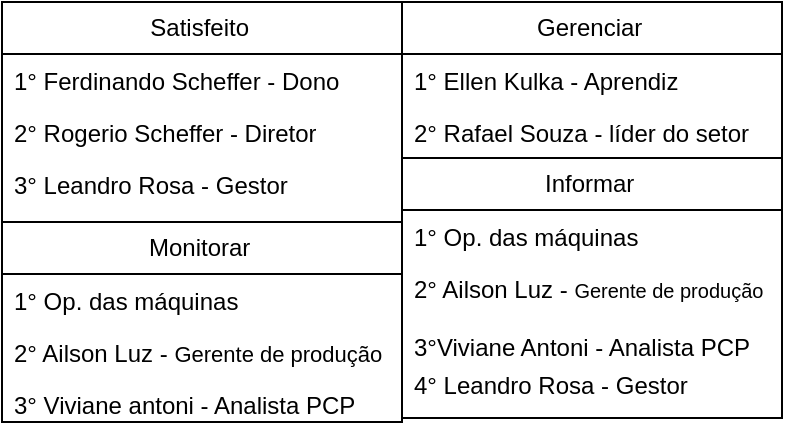 <mxfile version="23.1.5" type="github">
  <diagram name="Página-1" id="4VICdA9OEUO9jNEx8xjW">
    <mxGraphModel dx="956" dy="527" grid="1" gridSize="10" guides="1" tooltips="1" connect="1" arrows="1" fold="1" page="1" pageScale="1" pageWidth="827" pageHeight="1169" math="0" shadow="0">
      <root>
        <mxCell id="0" />
        <mxCell id="1" parent="0" />
        <mxCell id="TS-iA7SKgb6yTGz_fqgG-49" value="Satisfeito&amp;nbsp;" style="swimlane;fontStyle=0;childLayout=stackLayout;horizontal=1;startSize=26;fillColor=none;horizontalStack=0;resizeParent=1;resizeParentMax=0;resizeLast=0;collapsible=1;marginBottom=0;html=1;" vertex="1" parent="1">
          <mxGeometry x="50" y="30" width="200" height="110" as="geometry">
            <mxRectangle x="50" y="30" width="90" height="30" as="alternateBounds" />
          </mxGeometry>
        </mxCell>
        <mxCell id="TS-iA7SKgb6yTGz_fqgG-50" value="1° Ferdinando Scheffer - Dono" style="text;strokeColor=none;fillColor=none;align=left;verticalAlign=top;spacingLeft=4;spacingRight=4;overflow=hidden;rotatable=0;points=[[0,0.5],[1,0.5]];portConstraint=eastwest;whiteSpace=wrap;html=1;" vertex="1" parent="TS-iA7SKgb6yTGz_fqgG-49">
          <mxGeometry y="26" width="200" height="26" as="geometry" />
        </mxCell>
        <mxCell id="TS-iA7SKgb6yTGz_fqgG-51" value="2° Rogerio Scheffer - Diretor" style="text;strokeColor=none;fillColor=none;align=left;verticalAlign=top;spacingLeft=4;spacingRight=4;overflow=hidden;rotatable=0;points=[[0,0.5],[1,0.5]];portConstraint=eastwest;whiteSpace=wrap;html=1;" vertex="1" parent="TS-iA7SKgb6yTGz_fqgG-49">
          <mxGeometry y="52" width="200" height="26" as="geometry" />
        </mxCell>
        <mxCell id="TS-iA7SKgb6yTGz_fqgG-52" value="3° Leandro Rosa - Gestor&amp;nbsp;&amp;nbsp;" style="text;strokeColor=none;fillColor=none;align=left;verticalAlign=top;spacingLeft=4;spacingRight=4;overflow=hidden;rotatable=0;points=[[0,0.5],[1,0.5]];portConstraint=eastwest;whiteSpace=wrap;html=1;" vertex="1" parent="TS-iA7SKgb6yTGz_fqgG-49">
          <mxGeometry y="78" width="200" height="32" as="geometry" />
        </mxCell>
        <mxCell id="TS-iA7SKgb6yTGz_fqgG-53" value="Gerenciar&amp;nbsp;" style="swimlane;fontStyle=0;childLayout=stackLayout;horizontal=1;startSize=26;fillColor=none;horizontalStack=0;resizeParent=1;resizeParentMax=0;resizeLast=0;collapsible=1;marginBottom=0;html=1;" vertex="1" parent="1">
          <mxGeometry x="250" y="30" width="190" height="78" as="geometry" />
        </mxCell>
        <mxCell id="TS-iA7SKgb6yTGz_fqgG-54" value="1° Ellen Kulka - Aprendiz&amp;nbsp;" style="text;strokeColor=none;fillColor=none;align=left;verticalAlign=top;spacingLeft=4;spacingRight=4;overflow=hidden;rotatable=0;points=[[0,0.5],[1,0.5]];portConstraint=eastwest;whiteSpace=wrap;html=1;" vertex="1" parent="TS-iA7SKgb6yTGz_fqgG-53">
          <mxGeometry y="26" width="190" height="26" as="geometry" />
        </mxCell>
        <mxCell id="TS-iA7SKgb6yTGz_fqgG-55" value="2° Rafael Souza - líder do setor&amp;nbsp;&amp;nbsp;" style="text;strokeColor=none;fillColor=none;align=left;verticalAlign=top;spacingLeft=4;spacingRight=4;overflow=hidden;rotatable=0;points=[[0,0.5],[1,0.5]];portConstraint=eastwest;whiteSpace=wrap;html=1;" vertex="1" parent="TS-iA7SKgb6yTGz_fqgG-53">
          <mxGeometry y="52" width="190" height="26" as="geometry" />
        </mxCell>
        <mxCell id="TS-iA7SKgb6yTGz_fqgG-57" value="Monitorar&amp;nbsp;" style="swimlane;fontStyle=0;childLayout=stackLayout;horizontal=1;startSize=26;fillColor=none;horizontalStack=0;resizeParent=1;resizeParentMax=0;resizeLast=0;collapsible=1;marginBottom=0;html=1;" vertex="1" parent="1">
          <mxGeometry x="50" y="140" width="200" height="100" as="geometry" />
        </mxCell>
        <mxCell id="TS-iA7SKgb6yTGz_fqgG-58" value="1° Op. das máquinas&amp;nbsp;" style="text;strokeColor=none;fillColor=none;align=left;verticalAlign=top;spacingLeft=4;spacingRight=4;overflow=hidden;rotatable=0;points=[[0,0.5],[1,0.5]];portConstraint=eastwest;whiteSpace=wrap;html=1;" vertex="1" parent="TS-iA7SKgb6yTGz_fqgG-57">
          <mxGeometry y="26" width="200" height="26" as="geometry" />
        </mxCell>
        <mxCell id="TS-iA7SKgb6yTGz_fqgG-59" value="2° Ailson Luz - &lt;font style=&quot;font-size: 11px;&quot;&gt;Gerente de produção&amp;nbsp;&lt;/font&gt;" style="text;strokeColor=none;fillColor=none;align=left;verticalAlign=top;spacingLeft=4;spacingRight=4;overflow=hidden;rotatable=0;points=[[0,0.5],[1,0.5]];portConstraint=eastwest;whiteSpace=wrap;html=1;" vertex="1" parent="TS-iA7SKgb6yTGz_fqgG-57">
          <mxGeometry y="52" width="200" height="26" as="geometry" />
        </mxCell>
        <mxCell id="TS-iA7SKgb6yTGz_fqgG-60" value="3° Viviane antoni - Analista PCP" style="text;strokeColor=none;fillColor=none;align=left;verticalAlign=top;spacingLeft=4;spacingRight=4;overflow=hidden;rotatable=0;points=[[0,0.5],[1,0.5]];portConstraint=eastwest;whiteSpace=wrap;html=1;" vertex="1" parent="TS-iA7SKgb6yTGz_fqgG-57">
          <mxGeometry y="78" width="200" height="22" as="geometry" />
        </mxCell>
        <mxCell id="TS-iA7SKgb6yTGz_fqgG-61" value="Informar&amp;nbsp;" style="swimlane;fontStyle=0;childLayout=stackLayout;horizontal=1;startSize=26;fillColor=none;horizontalStack=0;resizeParent=1;resizeParentMax=0;resizeLast=0;collapsible=1;marginBottom=0;html=1;" vertex="1" parent="1">
          <mxGeometry x="250" y="108" width="190" height="130" as="geometry" />
        </mxCell>
        <mxCell id="TS-iA7SKgb6yTGz_fqgG-62" value="1° Op. das máquinas&amp;nbsp;" style="text;strokeColor=none;fillColor=none;align=left;verticalAlign=top;spacingLeft=4;spacingRight=4;overflow=hidden;rotatable=0;points=[[0,0.5],[1,0.5]];portConstraint=eastwest;whiteSpace=wrap;html=1;" vertex="1" parent="TS-iA7SKgb6yTGz_fqgG-61">
          <mxGeometry y="26" width="190" height="26" as="geometry" />
        </mxCell>
        <mxCell id="TS-iA7SKgb6yTGz_fqgG-63" value="2° Ailson Luz - &lt;font style=&quot;font-size: 10px;&quot;&gt;Gerente de produção&lt;/font&gt;&lt;br&gt;&lt;br&gt;3°Viviane Antoni - Analista PCP" style="text;strokeColor=none;fillColor=none;align=left;verticalAlign=top;spacingLeft=4;spacingRight=4;overflow=hidden;rotatable=0;points=[[0,0.5],[1,0.5]];portConstraint=eastwest;whiteSpace=wrap;html=1;" vertex="1" parent="TS-iA7SKgb6yTGz_fqgG-61">
          <mxGeometry y="52" width="190" height="48" as="geometry" />
        </mxCell>
        <mxCell id="TS-iA7SKgb6yTGz_fqgG-64" value="4° Leandro Rosa - Gestor&amp;nbsp;&amp;nbsp;" style="text;strokeColor=none;fillColor=none;align=left;verticalAlign=top;spacingLeft=4;spacingRight=4;overflow=hidden;rotatable=0;points=[[0,0.5],[1,0.5]];portConstraint=eastwest;whiteSpace=wrap;html=1;" vertex="1" parent="TS-iA7SKgb6yTGz_fqgG-61">
          <mxGeometry y="100" width="190" height="30" as="geometry" />
        </mxCell>
      </root>
    </mxGraphModel>
  </diagram>
</mxfile>

